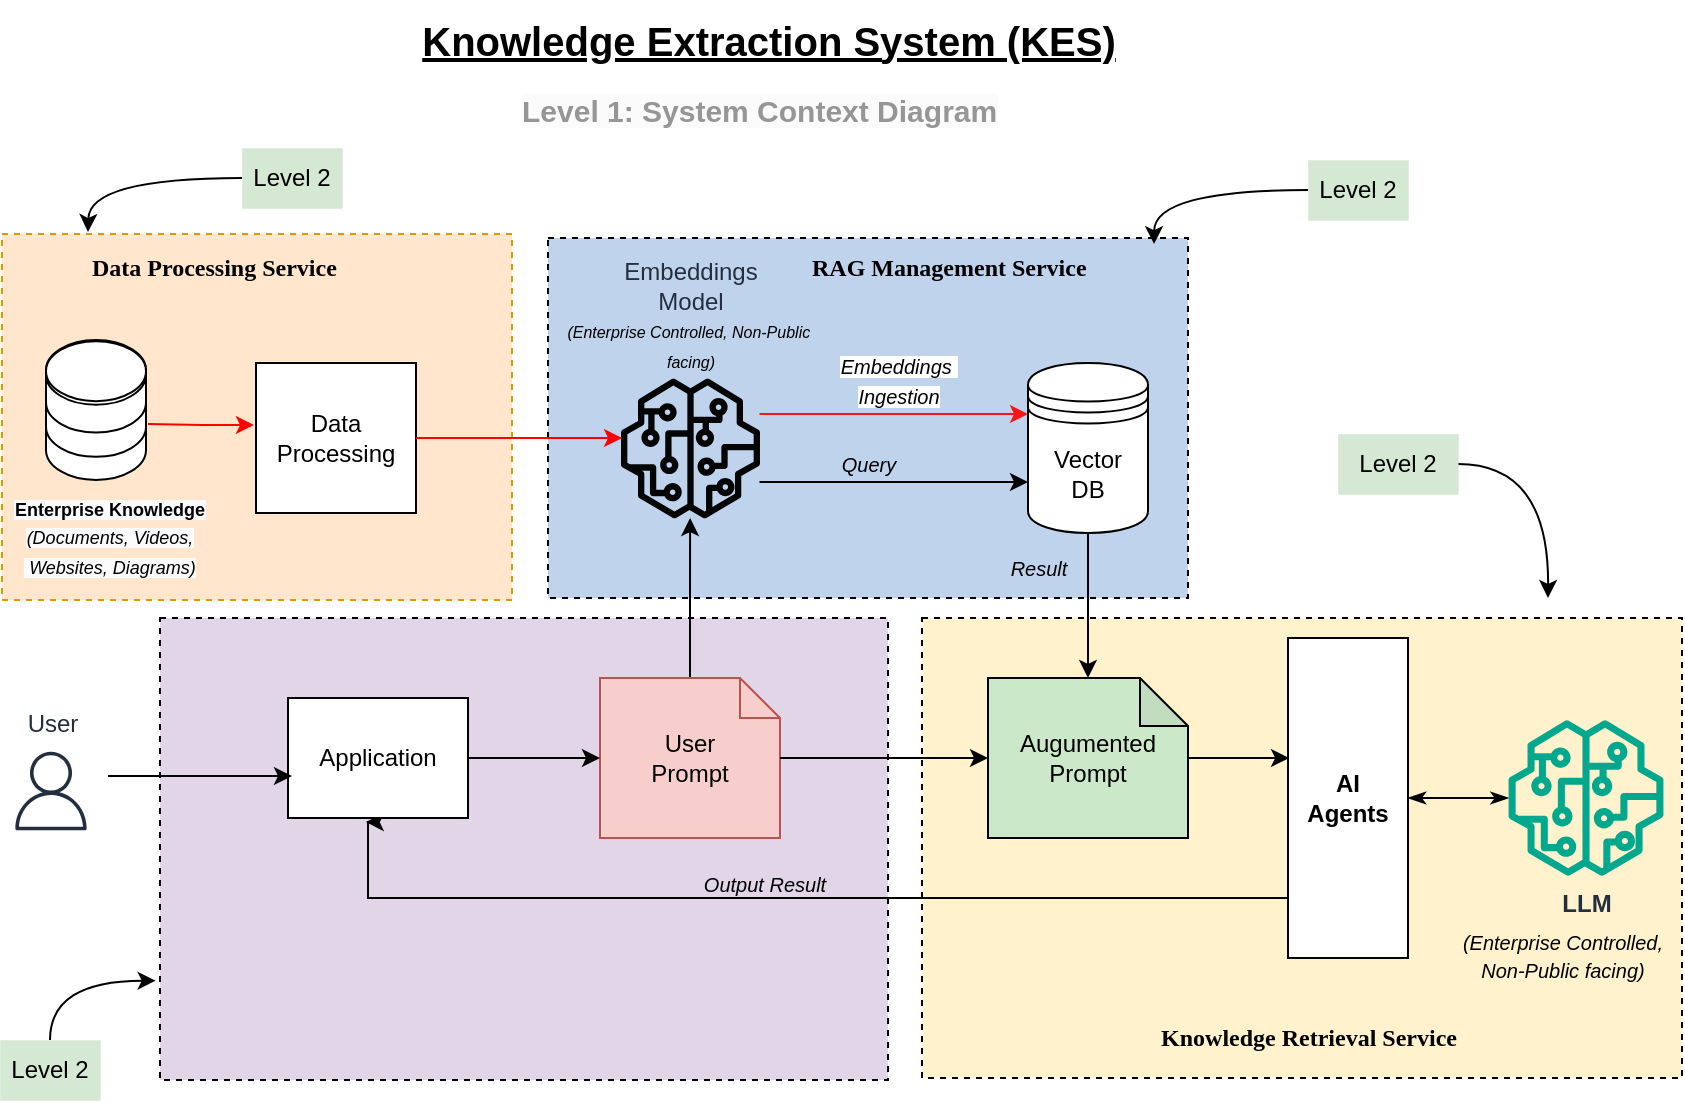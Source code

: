 <mxfile version="24.7.6" pages="4">
  <diagram id="IQ3GSKXfg_-eU6WozovR" name="Level 1: Context">
    <mxGraphModel dx="937" dy="615" grid="1" gridSize="10" guides="1" tooltips="1" connect="1" arrows="1" fold="1" page="1" pageScale="1" pageWidth="850" pageHeight="1100" math="0" shadow="0">
      <root>
        <mxCell id="0" />
        <mxCell id="1" parent="0" />
        <mxCell id="G59Y_haktUktIQ3Rl8Ef-1" value="" style="rounded=0;whiteSpace=wrap;html=1;strokeColor=#d79b00;strokeWidth=1;fillColor=#ffe6cc;dashed=1;" parent="1" vertex="1">
          <mxGeometry x="7" y="117" width="255" height="183" as="geometry" />
        </mxCell>
        <mxCell id="49wbYsz8vPmdmnc5h5OA-12" value="" style="rounded=0;whiteSpace=wrap;html=1;strokeColor=#000000;strokeWidth=1;fillColor=#e1d5e7;dashed=1;" parent="1" vertex="1">
          <mxGeometry x="86" y="309" width="364" height="231" as="geometry" />
        </mxCell>
        <mxCell id="osSxabv7Dy8EvOA_KzUz-53" value="" style="rounded=0;whiteSpace=wrap;html=1;strokeColor=default;strokeWidth=1;fillColor=#fff2cc;dashed=1;" parent="1" vertex="1">
          <mxGeometry x="467" y="309" width="380" height="230" as="geometry" />
        </mxCell>
        <mxCell id="osSxabv7Dy8EvOA_KzUz-44" value="" style="rounded=0;whiteSpace=wrap;html=1;strokeColor=default;strokeWidth=1;fillColor=#bfd3ed;dashed=1;" parent="1" vertex="1">
          <mxGeometry x="280" y="119" width="320" height="180" as="geometry" />
        </mxCell>
        <mxCell id="osSxabv7Dy8EvOA_KzUz-25" style="edgeStyle=orthogonalEdgeStyle;rounded=0;orthogonalLoop=1;jettySize=auto;html=1;entryX=0;entryY=0.7;entryDx=0;entryDy=0;fillColor=#fff2cc;strokeColor=#000000;" parent="1" source="osSxabv7Dy8EvOA_KzUz-6" target="osSxabv7Dy8EvOA_KzUz-7" edge="1">
          <mxGeometry relative="1" as="geometry">
            <Array as="points">
              <mxPoint x="410" y="241" />
              <mxPoint x="410" y="241" />
            </Array>
          </mxGeometry>
        </mxCell>
        <mxCell id="osSxabv7Dy8EvOA_KzUz-27" style="edgeStyle=orthogonalEdgeStyle;rounded=0;orthogonalLoop=1;jettySize=auto;html=1;entryX=0;entryY=0.3;entryDx=0;entryDy=0;strokeColor=#f91516;" parent="1" source="osSxabv7Dy8EvOA_KzUz-6" target="osSxabv7Dy8EvOA_KzUz-7" edge="1">
          <mxGeometry relative="1" as="geometry">
            <Array as="points">
              <mxPoint x="410" y="207" />
              <mxPoint x="410" y="207" />
            </Array>
          </mxGeometry>
        </mxCell>
        <mxCell id="osSxabv7Dy8EvOA_KzUz-6" value="Embeddings&lt;br&gt;Model&lt;div&gt;&lt;span style=&quot;color: rgb(0, 0, 0); font-size: 8px;&quot;&gt;&lt;i&gt;(Enterprise&amp;nbsp;&lt;/i&gt;&lt;/span&gt;&lt;i style=&quot;color: rgb(0, 0, 0); font-size: 8px; background-color: initial;&quot;&gt;Controlled,&amp;nbsp;&lt;/i&gt;&lt;i style=&quot;color: rgb(0, 0, 0); font-size: 8px; background-color: initial;&quot;&gt;Non-Public&amp;nbsp;&lt;/i&gt;&lt;/div&gt;&lt;div&gt;&lt;i style=&quot;color: rgb(0, 0, 0); font-size: 8px; background-color: initial;&quot;&gt;facing)&lt;/i&gt;&lt;br&gt;&lt;/div&gt;" style="outlineConnect=0;fontColor=#232F3E;gradientColor=none;fillColor=#050505;strokeColor=default;verticalLabelPosition=top;verticalAlign=bottom;align=center;html=1;fontSize=12;fontStyle=0;aspect=fixed;pointerEvents=1;shape=mxgraph.aws4.sagemaker_model;strokeWidth=0;labelPosition=center;shadow=0;expand=1;" parent="1" vertex="1">
          <mxGeometry x="316" y="189" width="70" height="70" as="geometry" />
        </mxCell>
        <mxCell id="osSxabv7Dy8EvOA_KzUz-7" value="Vector&lt;br&gt;DB" style="shape=datastore;whiteSpace=wrap;html=1;" parent="1" vertex="1">
          <mxGeometry x="520" y="181.5" width="60" height="85" as="geometry" />
        </mxCell>
        <mxCell id="osSxabv7Dy8EvOA_KzUz-40" style="edgeStyle=orthogonalEdgeStyle;rounded=0;orthogonalLoop=1;jettySize=auto;html=1;exitX=0;exitY=0.75;exitDx=0;exitDy=0;entryX=0.433;entryY=1.033;entryDx=0;entryDy=0;entryPerimeter=0;" parent="1" source="osSxabv7Dy8EvOA_KzUz-10" target="osSxabv7Dy8EvOA_KzUz-61" edge="1">
          <mxGeometry relative="1" as="geometry">
            <mxPoint x="190" y="419" as="targetPoint" />
            <Array as="points">
              <mxPoint x="650" y="449" />
              <mxPoint x="190" y="449" />
            </Array>
          </mxGeometry>
        </mxCell>
        <mxCell id="HWXe5qsg20J0FVMO0ovW-2" value="" style="edgeStyle=orthogonalEdgeStyle;rounded=0;orthogonalLoop=1;jettySize=auto;html=1;startArrow=classicThin;startFill=1;endArrow=classicThin;endFill=1;" edge="1" parent="1" source="osSxabv7Dy8EvOA_KzUz-10" target="HWXe5qsg20J0FVMO0ovW-1">
          <mxGeometry relative="1" as="geometry" />
        </mxCell>
        <mxCell id="osSxabv7Dy8EvOA_KzUz-10" value="&lt;b&gt;AI&lt;br&gt;Agents&lt;/b&gt;" style="rounded=0;whiteSpace=wrap;html=1;" parent="1" vertex="1">
          <mxGeometry x="650" y="319" width="60" height="160" as="geometry" />
        </mxCell>
        <mxCell id="osSxabv7Dy8EvOA_KzUz-11" value="Augumented&lt;br&gt;Prompt" style="shape=note;whiteSpace=wrap;html=1;backgroundOutline=1;darkOpacity=0.05;fillColor=#cbe8c9;align=center;size=24;" parent="1" vertex="1">
          <mxGeometry x="500" y="339" width="100" height="80" as="geometry" />
        </mxCell>
        <mxCell id="osSxabv7Dy8EvOA_KzUz-23" style="edgeStyle=orthogonalEdgeStyle;rounded=0;orthogonalLoop=1;jettySize=auto;html=1;exitX=0.5;exitY=0;exitDx=0;exitDy=0;exitPerimeter=0;fillColor=#fff2cc;strokeColor=#000000;" parent="1" source="osSxabv7Dy8EvOA_KzUz-14" target="osSxabv7Dy8EvOA_KzUz-6" edge="1">
          <mxGeometry relative="1" as="geometry" />
        </mxCell>
        <mxCell id="osSxabv7Dy8EvOA_KzUz-14" value="User &lt;br&gt;Prompt" style="shape=note;size=20;whiteSpace=wrap;html=1;fillColor=#f8cecc;strokeColor=#b85450;" parent="1" vertex="1">
          <mxGeometry x="306" y="339" width="90" height="80" as="geometry" />
        </mxCell>
        <mxCell id="osSxabv7Dy8EvOA_KzUz-17" value="User" style="sketch=0;outlineConnect=0;fontColor=#232F3E;gradientColor=none;strokeColor=#232F3E;fillColor=#ffffff;dashed=0;verticalLabelPosition=top;verticalAlign=bottom;align=center;html=1;fontSize=12;fontStyle=0;aspect=fixed;shape=mxgraph.aws4.resourceIcon;resIcon=mxgraph.aws4.user;labelPosition=center;" parent="1" vertex="1">
          <mxGeometry x="7" y="371" width="49" height="49" as="geometry" />
        </mxCell>
        <mxCell id="osSxabv7Dy8EvOA_KzUz-26" style="edgeStyle=orthogonalEdgeStyle;rounded=0;orthogonalLoop=1;jettySize=auto;html=1;entryX=0.5;entryY=0;entryDx=0;entryDy=0;entryPerimeter=0;fillColor=#fff2cc;strokeColor=#000000;" parent="1" source="osSxabv7Dy8EvOA_KzUz-7" target="osSxabv7Dy8EvOA_KzUz-11" edge="1">
          <mxGeometry relative="1" as="geometry" />
        </mxCell>
        <mxCell id="osSxabv7Dy8EvOA_KzUz-33" value="&lt;i style=&quot;font-size: 10px;&quot;&gt;Query&lt;/i&gt;" style="text;html=1;align=center;verticalAlign=middle;resizable=0;points=[];autosize=1;strokeColor=none;fillColor=none;fontSize=10;" parent="1" vertex="1">
          <mxGeometry x="415" y="217" width="50" height="30" as="geometry" />
        </mxCell>
        <mxCell id="osSxabv7Dy8EvOA_KzUz-36" value="&lt;i style=&quot;font-size: 10px;&quot;&gt;&lt;span style=&quot;background-color: rgb(255, 255, 255);&quot;&gt;Embeddings&amp;nbsp;&lt;/span&gt;&lt;br style=&quot;&quot;&gt;&lt;span style=&quot;background-color: rgb(255, 255, 255);&quot;&gt;Ingestion&lt;/span&gt;&lt;/i&gt;" style="text;html=1;align=center;verticalAlign=middle;resizable=0;points=[];autosize=1;strokeColor=none;fillColor=none;" parent="1" vertex="1">
          <mxGeometry x="415" y="170" width="80" height="40" as="geometry" />
        </mxCell>
        <mxCell id="osSxabv7Dy8EvOA_KzUz-37" value="&lt;i style=&quot;font-size: 10px;&quot;&gt;Result&lt;/i&gt;" style="text;html=1;align=center;verticalAlign=middle;resizable=0;points=[];autosize=1;strokeColor=none;fillColor=none;fontSize=10;" parent="1" vertex="1">
          <mxGeometry x="500" y="269" width="50" height="30" as="geometry" />
        </mxCell>
        <mxCell id="osSxabv7Dy8EvOA_KzUz-38" value="&lt;i style=&quot;font-size: 10px;&quot;&gt;Output Result&lt;/i&gt;" style="text;html=1;align=center;verticalAlign=middle;resizable=0;points=[];autosize=1;strokeColor=none;fillColor=none;fontSize=10;" parent="1" vertex="1">
          <mxGeometry x="348" y="427" width="80" height="30" as="geometry" />
        </mxCell>
        <mxCell id="osSxabv7Dy8EvOA_KzUz-42" value="Data &lt;br&gt;Processing" style="rounded=0;whiteSpace=wrap;html=1;" parent="1" vertex="1">
          <mxGeometry x="134" y="181.5" width="80" height="75" as="geometry" />
        </mxCell>
        <mxCell id="osSxabv7Dy8EvOA_KzUz-59" style="edgeStyle=orthogonalEdgeStyle;curved=1;rounded=0;orthogonalLoop=1;jettySize=auto;html=1;entryX=0.947;entryY=0.017;entryDx=0;entryDy=0;entryPerimeter=0;" parent="1" source="osSxabv7Dy8EvOA_KzUz-48" target="osSxabv7Dy8EvOA_KzUz-44" edge="1">
          <mxGeometry relative="1" as="geometry" />
        </mxCell>
        <mxCell id="osSxabv7Dy8EvOA_KzUz-48" value="Level 2" style="rounded=0;whiteSpace=wrap;html=1;fillColor=#d5e8d4;strokeColor=#82b366;strokeWidth=0;" parent="1" vertex="1">
          <mxGeometry x="660" y="80" width="50" height="30" as="geometry" />
        </mxCell>
        <mxCell id="osSxabv7Dy8EvOA_KzUz-64" style="edgeStyle=orthogonalEdgeStyle;curved=1;rounded=0;orthogonalLoop=1;jettySize=auto;html=1;" parent="1" source="osSxabv7Dy8EvOA_KzUz-52" edge="1">
          <mxGeometry relative="1" as="geometry">
            <mxPoint x="780" y="299" as="targetPoint" />
          </mxGeometry>
        </mxCell>
        <mxCell id="osSxabv7Dy8EvOA_KzUz-52" value="Level 2" style="rounded=0;whiteSpace=wrap;html=1;fillColor=#d5e8d4;strokeColor=#82b366;strokeWidth=0;" parent="1" vertex="1">
          <mxGeometry x="675" y="217" width="60" height="30" as="geometry" />
        </mxCell>
        <mxCell id="osSxabv7Dy8EvOA_KzUz-60" value="&lt;font style=&quot;font-size: 20px;&quot;&gt;&lt;b&gt;&lt;u&gt;&lt;span style=&quot;background-color: initial;&quot;&gt;Knowledge Extraction System (KES)&lt;/span&gt;&lt;/u&gt;&lt;/b&gt;&lt;/font&gt;" style="text;html=1;align=center;verticalAlign=middle;resizable=0;points=[];autosize=1;strokeColor=none;fillColor=none;" parent="1" vertex="1">
          <mxGeometry x="205" width="370" height="40" as="geometry" />
        </mxCell>
        <mxCell id="osSxabv7Dy8EvOA_KzUz-61" value="Application" style="rounded=0;whiteSpace=wrap;html=1;" parent="1" vertex="1">
          <mxGeometry x="150" y="349" width="90" height="60" as="geometry" />
        </mxCell>
        <mxCell id="osSxabv7Dy8EvOA_KzUz-65" value="&lt;b&gt;&lt;font face=&quot;Verdana&quot;&gt;Knowledge Retrieval Service&lt;/font&gt;&lt;/b&gt;" style="text;html=1;align=center;verticalAlign=middle;resizable=0;points=[];autosize=1;strokeColor=none;fillColor=none;" parent="1" vertex="1">
          <mxGeometry x="550" y="504" width="220" height="30" as="geometry" />
        </mxCell>
        <mxCell id="osSxabv7Dy8EvOA_KzUz-66" value="&lt;b&gt;&lt;font face=&quot;Verdana&quot;&gt;RAG Management Service&lt;/font&gt;&lt;/b&gt;" style="text;html=1;align=left;verticalAlign=middle;resizable=0;points=[];autosize=1;strokeColor=none;fillColor=none;" parent="1" vertex="1">
          <mxGeometry x="410" y="119" width="200" height="30" as="geometry" />
        </mxCell>
        <mxCell id="vlpLG25OEq0fYvbnJFTa-1" style="edgeStyle=orthogonalEdgeStyle;rounded=0;orthogonalLoop=1;jettySize=auto;html=1;entryX=0;entryY=0.5;entryDx=0;entryDy=0;entryPerimeter=0;" parent="1" source="osSxabv7Dy8EvOA_KzUz-61" target="osSxabv7Dy8EvOA_KzUz-14" edge="1">
          <mxGeometry relative="1" as="geometry" />
        </mxCell>
        <mxCell id="vlpLG25OEq0fYvbnJFTa-2" style="edgeStyle=orthogonalEdgeStyle;rounded=0;orthogonalLoop=1;jettySize=auto;html=1;entryX=0;entryY=0.5;entryDx=0;entryDy=0;entryPerimeter=0;" parent="1" source="osSxabv7Dy8EvOA_KzUz-14" target="osSxabv7Dy8EvOA_KzUz-11" edge="1">
          <mxGeometry relative="1" as="geometry" />
        </mxCell>
        <mxCell id="vlpLG25OEq0fYvbnJFTa-4" style="edgeStyle=orthogonalEdgeStyle;rounded=0;orthogonalLoop=1;jettySize=auto;html=1;entryX=0.009;entryY=0.375;entryDx=0;entryDy=0;entryPerimeter=0;" parent="1" source="osSxabv7Dy8EvOA_KzUz-11" target="osSxabv7Dy8EvOA_KzUz-10" edge="1">
          <mxGeometry relative="1" as="geometry" />
        </mxCell>
        <mxCell id="49wbYsz8vPmdmnc5h5OA-5" value="" style="group" parent="1" vertex="1" connectable="0">
          <mxGeometry x="29" y="170" width="50" height="70" as="geometry" />
        </mxCell>
        <mxCell id="49wbYsz8vPmdmnc5h5OA-1" value="" style="shape=cylinder3;whiteSpace=wrap;html=1;boundedLbl=1;backgroundOutline=1;size=15;" parent="49wbYsz8vPmdmnc5h5OA-5" vertex="1">
          <mxGeometry y="23.719" width="50" height="46.281" as="geometry" />
        </mxCell>
        <mxCell id="49wbYsz8vPmdmnc5h5OA-2" value="" style="shape=cylinder3;whiteSpace=wrap;html=1;boundedLbl=1;backgroundOutline=1;size=15;" parent="49wbYsz8vPmdmnc5h5OA-5" vertex="1">
          <mxGeometry y="12.149" width="50" height="46.281" as="geometry" />
        </mxCell>
        <mxCell id="49wbYsz8vPmdmnc5h5OA-4" value="" style="shape=cylinder3;whiteSpace=wrap;html=1;boundedLbl=1;backgroundOutline=1;size=15;" parent="49wbYsz8vPmdmnc5h5OA-5" vertex="1">
          <mxGeometry width="50" height="46.281" as="geometry" />
        </mxCell>
        <mxCell id="49wbYsz8vPmdmnc5h5OA-3" value="" style="shape=cylinder3;whiteSpace=wrap;html=1;boundedLbl=1;backgroundOutline=1;size=15;" parent="49wbYsz8vPmdmnc5h5OA-5" vertex="1">
          <mxGeometry y="0.579" width="50" height="31.818" as="geometry" />
        </mxCell>
        <mxCell id="49wbYsz8vPmdmnc5h5OA-6" value="&lt;b&gt;&lt;span style=&quot;color: rgb(0, 0, 0); font-family: Helvetica; font-size: 9px; font-style: normal; font-variant-ligatures: normal; font-variant-caps: normal; letter-spacing: normal; orphans: 2; text-indent: 0px; text-transform: none; widows: 2; word-spacing: 0px; -webkit-text-stroke-width: 0px; white-space: nowrap; background-color: rgb(251, 251, 251); text-decoration-thickness: initial; text-decoration-style: initial; text-decoration-color: initial; float: none; display: inline !important;&quot;&gt;Enterprise Knowledge&lt;/span&gt;&lt;br style=&quot;forced-color-adjust: none; color: rgb(0, 0, 0); font-family: Helvetica; font-size: 9px; font-style: normal; font-variant-ligatures: normal; font-variant-caps: normal; letter-spacing: normal; orphans: 2; text-indent: 0px; text-transform: none; widows: 2; word-spacing: 0px; -webkit-text-stroke-width: 0px; white-space: nowrap; background-color: rgb(251, 251, 251); text-decoration-thickness: initial; text-decoration-style: initial; text-decoration-color: initial;&quot;&gt;&lt;/b&gt;&lt;i style=&quot;forced-color-adjust: none; color: rgb(0, 0, 0); font-family: Helvetica; font-size: 9px; font-variant-ligatures: normal; font-variant-caps: normal; font-weight: 400; letter-spacing: normal; orphans: 2; text-indent: 0px; text-transform: none; widows: 2; word-spacing: 0px; -webkit-text-stroke-width: 0px; white-space: nowrap; background-color: rgb(251, 251, 251); text-decoration-thickness: initial; text-decoration-style: initial; text-decoration-color: initial;&quot;&gt;(Documents, Videos,&lt;br style=&quot;forced-color-adjust: none;&quot;&gt;&amp;nbsp;Websites, Diagrams)&lt;/i&gt;" style="text;whiteSpace=wrap;html=1;align=center;" parent="1" vertex="1">
          <mxGeometry x="7" y="240" width="108" height="57" as="geometry" />
        </mxCell>
        <mxCell id="49wbYsz8vPmdmnc5h5OA-13" value="Level 2" style="rounded=0;whiteSpace=wrap;html=1;fillColor=#d5e8d4;strokeColor=#82b366;strokeWidth=0;" parent="1" vertex="1">
          <mxGeometry x="6" y="520" width="50" height="30" as="geometry" />
        </mxCell>
        <mxCell id="49wbYsz8vPmdmnc5h5OA-16" style="edgeStyle=orthogonalEdgeStyle;curved=1;rounded=0;orthogonalLoop=1;jettySize=auto;html=1;exitX=0.5;exitY=0;exitDx=0;exitDy=0;entryX=-0.006;entryY=0.785;entryDx=0;entryDy=0;entryPerimeter=0;" parent="1" source="49wbYsz8vPmdmnc5h5OA-13" target="49wbYsz8vPmdmnc5h5OA-12" edge="1">
          <mxGeometry relative="1" as="geometry">
            <mxPoint x="152" y="547" as="targetPoint" />
          </mxGeometry>
        </mxCell>
        <mxCell id="EMXtW1XM2IFaAMDubXws-1" value="&lt;b style=&quot;forced-color-adjust: none; font-family: Helvetica; font-size: 15px; font-style: normal; font-variant-ligatures: normal; font-variant-caps: normal; letter-spacing: normal; orphans: 2; text-align: center; text-indent: 0px; text-transform: none; widows: 2; word-spacing: 0px; -webkit-text-stroke-width: 0px; white-space: nowrap; background-color: rgb(251, 251, 251);&quot;&gt;&lt;span style=&quot;forced-color-adjust: none; font-size: 15px;&quot;&gt;&lt;span style=&quot;forced-color-adjust: none; background-color: initial; font-size: 15px;&quot;&gt;Level 1: System Context Diagram&lt;/span&gt;&lt;/span&gt;&lt;/b&gt;" style="text;whiteSpace=wrap;html=1;fontColor=#969696;fontStyle=0;fontSize=15;" parent="1" vertex="1">
          <mxGeometry x="265" y="40" width="250" height="30" as="geometry" />
        </mxCell>
        <mxCell id="G59Y_haktUktIQ3Rl8Ef-3" style="edgeStyle=orthogonalEdgeStyle;rounded=0;orthogonalLoop=1;jettySize=auto;html=1;entryX=0.125;entryY=0.213;entryDx=0;entryDy=0;entryPerimeter=0;fillColor=#e51400;strokeColor=#ff0000;" parent="1" edge="1">
          <mxGeometry relative="1" as="geometry">
            <mxPoint x="80" y="212" as="sourcePoint" />
            <mxPoint x="133" y="212.475" as="targetPoint" />
          </mxGeometry>
        </mxCell>
        <mxCell id="G59Y_haktUktIQ3Rl8Ef-4" value="&lt;b&gt;&lt;font face=&quot;Verdana&quot;&gt;Data Processing Service&lt;/font&gt;&lt;/b&gt;" style="text;html=1;align=left;verticalAlign=middle;resizable=0;points=[];autosize=1;strokeColor=none;fillColor=none;" parent="1" vertex="1">
          <mxGeometry x="50" y="119" width="190" height="30" as="geometry" />
        </mxCell>
        <mxCell id="G59Y_haktUktIQ3Rl8Ef-5" style="edgeStyle=orthogonalEdgeStyle;curved=1;rounded=0;orthogonalLoop=1;jettySize=auto;html=1;entryX=0.947;entryY=0.017;entryDx=0;entryDy=0;entryPerimeter=0;" parent="1" source="G59Y_haktUktIQ3Rl8Ef-6" edge="1">
          <mxGeometry relative="1" as="geometry">
            <mxPoint x="50" y="116" as="targetPoint" />
          </mxGeometry>
        </mxCell>
        <mxCell id="G59Y_haktUktIQ3Rl8Ef-6" value="Level 2" style="rounded=0;whiteSpace=wrap;html=1;fillColor=#d5e8d4;strokeColor=#82b366;strokeWidth=0;" parent="1" vertex="1">
          <mxGeometry x="127" y="74" width="50" height="30" as="geometry" />
        </mxCell>
        <mxCell id="HWXe5qsg20J0FVMO0ovW-1" value="&lt;b&gt;LLM&lt;/b&gt;" style="sketch=0;outlineConnect=0;fontColor=#232F3E;gradientColor=none;fillColor=#01A88D;strokeColor=none;dashed=0;verticalLabelPosition=bottom;verticalAlign=top;align=center;html=1;fontSize=12;fontStyle=0;aspect=fixed;pointerEvents=1;shape=mxgraph.aws4.sagemaker_model;" vertex="1" parent="1">
          <mxGeometry x="760" y="360" width="78" height="78" as="geometry" />
        </mxCell>
        <mxCell id="HWXe5qsg20J0FVMO0ovW-4" value="&lt;div&gt;&lt;span style=&quot;text-wrap: nowrap;&quot;&gt;&lt;i style=&quot;font-size: x-small;&quot;&gt;(Enterprise&amp;nbsp;&lt;/i&gt;&lt;/span&gt;&lt;i style=&quot;background-color: initial; text-wrap: nowrap; font-size: x-small;&quot;&gt;Controlled,&lt;/i&gt;&lt;/div&gt;&lt;div&gt;&lt;i style=&quot;background-color: initial; text-wrap: nowrap; font-size: x-small;&quot;&gt;Non-Public facing)&lt;/i&gt;&lt;/div&gt;" style="text;whiteSpace=wrap;html=1;align=center;" vertex="1" parent="1">
          <mxGeometry x="735" y="457" width="105" height="50" as="geometry" />
        </mxCell>
        <mxCell id="HWXe5qsg20J0FVMO0ovW-6" style="edgeStyle=orthogonalEdgeStyle;rounded=0;orthogonalLoop=1;jettySize=auto;html=1;entryX=0.011;entryY=0.429;entryDx=0;entryDy=0;entryPerimeter=0;strokeColor=#ff0000;" edge="1" parent="1" source="osSxabv7Dy8EvOA_KzUz-42" target="osSxabv7Dy8EvOA_KzUz-6">
          <mxGeometry relative="1" as="geometry" />
        </mxCell>
        <mxCell id="HWXe5qsg20J0FVMO0ovW-8" value="" style="edgeStyle=none;orthogonalLoop=1;jettySize=auto;html=1;rounded=0;entryX=0.022;entryY=0.65;entryDx=0;entryDy=0;entryPerimeter=0;" edge="1" parent="1" target="osSxabv7Dy8EvOA_KzUz-61">
          <mxGeometry width="80" relative="1" as="geometry">
            <mxPoint x="60" y="388" as="sourcePoint" />
            <mxPoint x="140" y="390" as="targetPoint" />
            <Array as="points" />
          </mxGeometry>
        </mxCell>
      </root>
    </mxGraphModel>
  </diagram>
  <diagram id="X7mmPyYwaNfPK25iK0hV" name="Level 2: DPS">
    <mxGraphModel dx="1334" dy="857" grid="1" gridSize="10" guides="1" tooltips="1" connect="1" arrows="1" fold="1" page="1" pageScale="1" pageWidth="850" pageHeight="1100" math="0" shadow="0">
      <root>
        <mxCell id="0" />
        <mxCell id="1" parent="0" />
        <mxCell id="mBDT2dpSX5SVyZeB9lMC-3" style="edgeStyle=elbowEdgeStyle;rounded=0;orthogonalLoop=1;jettySize=auto;html=1;entryX=-0.039;entryY=0.135;entryDx=0;entryDy=0;entryPerimeter=0;" edge="1" parent="1" target="K4_FYoRsUhY-g1nKG22C-5">
          <mxGeometry relative="1" as="geometry">
            <mxPoint x="65" y="280.579" as="sourcePoint" />
            <Array as="points">
              <mxPoint x="65" y="230" />
            </Array>
          </mxGeometry>
        </mxCell>
        <mxCell id="K4_FYoRsUhY-g1nKG22C-13" style="edgeStyle=orthogonalEdgeStyle;rounded=0;orthogonalLoop=1;jettySize=auto;html=1;exitX=1;exitY=0.5;exitDx=0;exitDy=0;" edge="1" parent="1" source="K4_FYoRsUhY-g1nKG22C-5" target="K4_FYoRsUhY-g1nKG22C-6">
          <mxGeometry relative="1" as="geometry" />
        </mxCell>
        <mxCell id="K4_FYoRsUhY-g1nKG22C-5" value="" style="rounded=1;whiteSpace=wrap;html=1;fillColor=#f5f5f5;strokeColor=#666666;fontColor=#333333;" vertex="1" parent="1">
          <mxGeometry x="340" y="160" width="110" height="320" as="geometry" />
        </mxCell>
        <mxCell id="K4_FYoRsUhY-g1nKG22C-1" style="edgeStyle=orthogonalEdgeStyle;rounded=0;orthogonalLoop=1;jettySize=auto;html=1;" edge="1" parent="1" source="qkyZ8IBPQ-TIGcRD-jDH-5" target="K4_FYoRsUhY-g1nKG22C-2">
          <mxGeometry relative="1" as="geometry">
            <mxPoint x="767" y="315" as="targetPoint" />
            <Array as="points">
              <mxPoint x="750" y="320" />
              <mxPoint x="750" y="320" />
            </Array>
          </mxGeometry>
        </mxCell>
        <mxCell id="qkyZ8IBPQ-TIGcRD-jDH-5" value="&lt;b&gt;Data&amp;nbsp;&lt;br&gt;Pre-processor&lt;/b&gt;" style="rounded=1;whiteSpace=wrap;html=1;fillColor=#969696;strokeColor=none;" vertex="1" parent="1">
          <mxGeometry x="600" y="160" width="100" height="320" as="geometry" />
        </mxCell>
        <mxCell id="qkyZ8IBPQ-TIGcRD-jDH-6" value="Documents" style="html=1;verticalLabelPosition=bottom;align=center;labelBackgroundColor=#ffffff;verticalAlign=top;strokeWidth=2;strokeColor=#0080F0;shadow=0;dashed=0;shape=mxgraph.ios7.icons.documents;fontSize=10;" vertex="1" parent="1">
          <mxGeometry x="240" y="234" width="34" height="36" as="geometry" />
        </mxCell>
        <mxCell id="qkyZ8IBPQ-TIGcRD-jDH-7" value="Audio &amp;amp; Video" style="html=1;verticalLabelPosition=bottom;align=center;labelBackgroundColor=#ffffff;verticalAlign=top;strokeWidth=2;strokeColor=#0080F0;shadow=0;dashed=0;shape=mxgraph.ios7.icons.video_conversation;fontSize=10;" vertex="1" parent="1">
          <mxGeometry x="186" y="292" width="36" height="20" as="geometry" />
        </mxCell>
        <mxCell id="qkyZ8IBPQ-TIGcRD-jDH-8" value="Technical Diagrams&lt;br&gt;&amp;amp; Other Pictures" style="shape=image;html=1;verticalAlign=top;verticalLabelPosition=bottom;labelBackgroundColor=#ffffff;imageAspect=0;aspect=fixed;image=https://cdn4.iconfinder.com/data/icons/evil-icons-user-interface/64/picture-128.png;imageBackground=none;" vertex="1" parent="1">
          <mxGeometry x="234" y="360" width="40" height="40" as="geometry" />
        </mxCell>
        <mxCell id="K4_FYoRsUhY-g1nKG22C-4" value="Object &#xa;Store" style="shape=mxgraph.sap.icon;labelPosition=center;verticalLabelPosition=bottom;align=center;verticalAlign=top;strokeWidth=1;strokeColor=#D5DADD;fillColor=#EDEFF0;gradientColor=#FCFCFC;gradientDirection=west;aspect=fixed;SAPIcon=Object_Store_on_SAP_BTP;fontColor=#000000;" vertex="1" parent="1">
          <mxGeometry x="355" y="276" width="80" height="80" as="geometry" />
        </mxCell>
        <mxCell id="K4_FYoRsUhY-g1nKG22C-14" style="edgeStyle=orthogonalEdgeStyle;rounded=0;orthogonalLoop=1;jettySize=auto;html=1;entryX=0;entryY=0.5;entryDx=0;entryDy=0;" edge="1" parent="1" source="K4_FYoRsUhY-g1nKG22C-6" target="qkyZ8IBPQ-TIGcRD-jDH-5">
          <mxGeometry relative="1" as="geometry" />
        </mxCell>
        <mxCell id="K4_FYoRsUhY-g1nKG22C-6" value="Data Processing&lt;div&gt;Queue&lt;/div&gt;" style="outlineConnect=0;dashed=0;verticalLabelPosition=bottom;verticalAlign=top;align=center;html=1;shape=mxgraph.aws3.queue;fillColor=#D9A741;gradientColor=none;" vertex="1" parent="1">
          <mxGeometry x="490" y="296" width="73.5" height="48" as="geometry" />
        </mxCell>
        <mxCell id="K4_FYoRsUhY-g1nKG22C-18" value="" style="group" vertex="1" connectable="0" parent="1">
          <mxGeometry x="762" y="296" width="80" height="100" as="geometry" />
        </mxCell>
        <mxCell id="K4_FYoRsUhY-g1nKG22C-2" value="&lt;font style=&quot;font-size: 12px;&quot;&gt;Processed&amp;nbsp;&lt;/font&gt;&lt;div&gt;Data&lt;br&gt;&lt;div&gt;&lt;br&gt;&lt;/div&gt;&lt;/div&gt;" style="text;html=1;align=center;verticalAlign=middle;resizable=0;points=[];autosize=1;strokeColor=none;fillColor=none;" vertex="1" parent="K4_FYoRsUhY-g1nKG22C-18">
          <mxGeometry width="80" height="60" as="geometry" />
        </mxCell>
        <mxCell id="K4_FYoRsUhY-g1nKG22C-17" value="&lt;div style=&quot;forced-color-adjust: none; color: rgb(0, 0, 0); font-family: Helvetica; font-style: normal; font-variant-ligatures: normal; font-variant-caps: normal; font-weight: 400; letter-spacing: normal; orphans: 2; text-align: center; text-indent: 0px; text-transform: none; widows: 2; word-spacing: 0px; -webkit-text-stroke-width: 0px; white-space: nowrap; background-color: rgb(251, 251, 251); text-decoration-thickness: initial; text-decoration-style: initial; text-decoration-color: initial;&quot;&gt;&lt;font style=&quot;font-size: 9px;&quot;&gt;&lt;i style=&quot;forced-color-adjust: none;&quot;&gt;&lt;font style=&quot;forced-color-adjust: none;&quot;&gt;(Consumed by&amp;nbsp;&lt;/font&gt;&lt;/i&gt;&lt;/font&gt;&lt;/div&gt;&lt;div style=&quot;forced-color-adjust: none; color: rgb(0, 0, 0); font-family: Helvetica; font-style: normal; font-variant-ligatures: normal; font-variant-caps: normal; font-weight: 400; letter-spacing: normal; orphans: 2; text-align: center; text-indent: 0px; text-transform: none; widows: 2; word-spacing: 0px; -webkit-text-stroke-width: 0px; white-space: nowrap; background-color: rgb(251, 251, 251); text-decoration-thickness: initial; text-decoration-style: initial; text-decoration-color: initial;&quot;&gt;&lt;font style=&quot;font-size: 9px;&quot;&gt;&lt;i&gt;RAG Management&amp;nbsp;&lt;/i&gt;&lt;/font&gt;&lt;/div&gt;&lt;div style=&quot;forced-color-adjust: none; color: rgb(0, 0, 0); font-family: Helvetica; font-style: normal; font-variant-ligatures: normal; font-variant-caps: normal; font-weight: 400; letter-spacing: normal; orphans: 2; text-align: center; text-indent: 0px; text-transform: none; widows: 2; word-spacing: 0px; -webkit-text-stroke-width: 0px; white-space: nowrap; background-color: rgb(251, 251, 251); text-decoration-thickness: initial; text-decoration-style: initial; text-decoration-color: initial;&quot;&gt;&lt;font style=&quot;font-size: 9px;&quot;&gt;&lt;i&gt;Service)&lt;/i&gt;&lt;/font&gt;&lt;/div&gt;" style="text;whiteSpace=wrap;html=1;" vertex="1" parent="K4_FYoRsUhY-g1nKG22C-18">
          <mxGeometry y="40" width="80" height="60" as="geometry" />
        </mxCell>
        <mxCell id="mBDT2dpSX5SVyZeB9lMC-1" value="&lt;b&gt;&lt;span style=&quot;color: rgb(0, 0, 0); font-family: Helvetica; font-size: 9px; font-style: normal; font-variant-ligatures: normal; font-variant-caps: normal; letter-spacing: normal; orphans: 2; text-indent: 0px; text-transform: none; widows: 2; word-spacing: 0px; -webkit-text-stroke-width: 0px; white-space: nowrap; background-color: rgb(251, 251, 251); text-decoration-thickness: initial; text-decoration-style: initial; text-decoration-color: initial; float: none; display: inline !important;&quot;&gt;Enterprise Knowledge&lt;/span&gt;&lt;br style=&quot;forced-color-adjust: none; color: rgb(0, 0, 0); font-family: Helvetica; font-size: 9px; font-style: normal; font-variant-ligatures: normal; font-variant-caps: normal; letter-spacing: normal; orphans: 2; text-indent: 0px; text-transform: none; widows: 2; word-spacing: 0px; -webkit-text-stroke-width: 0px; white-space: nowrap; background-color: rgb(251, 251, 251); text-decoration-thickness: initial; text-decoration-style: initial; text-decoration-color: initial;&quot;&gt;&lt;/b&gt;&lt;i style=&quot;forced-color-adjust: none; color: rgb(0, 0, 0); font-family: Helvetica; font-size: 9px; font-variant-ligatures: normal; font-variant-caps: normal; font-weight: 400; letter-spacing: normal; orphans: 2; text-indent: 0px; text-transform: none; widows: 2; word-spacing: 0px; -webkit-text-stroke-width: 0px; white-space: nowrap; background-color: rgb(251, 251, 251); text-decoration-thickness: initial; text-decoration-style: initial; text-decoration-color: initial;&quot;&gt;(Documents, Videos,&lt;br style=&quot;forced-color-adjust: none;&quot;&gt;&amp;nbsp;Websites, Diagrams)&lt;/i&gt;" style="text;whiteSpace=wrap;html=1;align=center;" vertex="1" parent="1">
          <mxGeometry x="11" y="360" width="108" height="57" as="geometry" />
        </mxCell>
        <mxCell id="qkyZ8IBPQ-TIGcRD-jDH-9" value="Wiki &amp;amp; Web&lt;br style=&quot;font-size: 10px;&quot;&gt;Pages" style="sketch=0;pointerEvents=1;shadow=0;dashed=0;html=1;strokeColor=none;fillColor=#505050;labelPosition=center;verticalLabelPosition=bottom;verticalAlign=top;outlineConnect=0;align=center;shape=mxgraph.office.concepts.web_page;fontSize=10;" vertex="1" parent="1">
          <mxGeometry x="160" y="150" width="50" height="54" as="geometry" />
        </mxCell>
        <mxCell id="mBDT2dpSX5SVyZeB9lMC-4" style="edgeStyle=elbowEdgeStyle;rounded=0;orthogonalLoop=1;jettySize=auto;html=1;entryX=-0.017;entryY=0.425;entryDx=0;entryDy=0;entryPerimeter=0;" edge="1" parent="1">
          <mxGeometry relative="1" as="geometry">
            <mxPoint x="90" y="274.488" as="sourcePoint" />
            <mxPoint x="338.13" y="274" as="targetPoint" />
            <Array as="points">
              <mxPoint x="230" y="266" />
            </Array>
          </mxGeometry>
        </mxCell>
        <mxCell id="mBDT2dpSX5SVyZeB9lMC-8" style="edgeStyle=elbowEdgeStyle;rounded=0;orthogonalLoop=1;jettySize=auto;html=1;exitX=1;exitY=1;exitDx=0;exitDy=-15;exitPerimeter=0;" edge="1" parent="1">
          <mxGeometry relative="1" as="geometry">
            <mxPoint x="110" y="317.0" as="sourcePoint" />
            <mxPoint x="335" y="317" as="targetPoint" />
            <Array as="points" />
          </mxGeometry>
        </mxCell>
        <mxCell id="mBDT2dpSX5SVyZeB9lMC-9" value="" style="group" vertex="1" connectable="0" parent="1">
          <mxGeometry x="20" y="250" width="90" height="110" as="geometry" />
        </mxCell>
        <mxCell id="mBDT2dpSX5SVyZeB9lMC-10" value="" style="shape=cylinder3;whiteSpace=wrap;html=1;boundedLbl=1;backgroundOutline=1;size=15;" vertex="1" parent="mBDT2dpSX5SVyZeB9lMC-9">
          <mxGeometry y="37.273" width="90" height="72.727" as="geometry" />
        </mxCell>
        <mxCell id="mBDT2dpSX5SVyZeB9lMC-11" value="" style="shape=cylinder3;whiteSpace=wrap;html=1;boundedLbl=1;backgroundOutline=1;size=15;" vertex="1" parent="mBDT2dpSX5SVyZeB9lMC-9">
          <mxGeometry y="19.091" width="90" height="72.727" as="geometry" />
        </mxCell>
        <mxCell id="mBDT2dpSX5SVyZeB9lMC-12" value="" style="shape=cylinder3;whiteSpace=wrap;html=1;boundedLbl=1;backgroundOutline=1;size=15;" vertex="1" parent="mBDT2dpSX5SVyZeB9lMC-9">
          <mxGeometry width="90" height="72.727" as="geometry" />
        </mxCell>
        <mxCell id="mBDT2dpSX5SVyZeB9lMC-13" value="" style="shape=cylinder3;whiteSpace=wrap;html=1;boundedLbl=1;backgroundOutline=1;size=15;" vertex="1" parent="mBDT2dpSX5SVyZeB9lMC-9">
          <mxGeometry y="0.909" width="90" height="50.0" as="geometry" />
        </mxCell>
        <mxCell id="mBDT2dpSX5SVyZeB9lMC-15" style="edgeStyle=elbowEdgeStyle;rounded=0;orthogonalLoop=1;jettySize=auto;html=1;exitX=1;exitY=1;exitDx=0;exitDy=-15;exitPerimeter=0;entryX=0;entryY=0.75;entryDx=0;entryDy=0;" edge="1" parent="1" source="mBDT2dpSX5SVyZeB9lMC-10" target="K4_FYoRsUhY-g1nKG22C-5">
          <mxGeometry relative="1" as="geometry">
            <mxPoint x="80" y="360" as="sourcePoint" />
            <mxPoint x="330" y="345" as="targetPoint" />
            <Array as="points">
              <mxPoint x="180" y="370" />
            </Array>
          </mxGeometry>
        </mxCell>
      </root>
    </mxGraphModel>
  </diagram>
  <diagram id="Do5Yi-nUrpJ-TU3zVLvw" name="Level 2:  RMS">
    <mxGraphModel dx="934" dy="600" grid="1" gridSize="10" guides="1" tooltips="1" connect="1" arrows="1" fold="1" page="1" pageScale="1" pageWidth="850" pageHeight="1100" math="0" shadow="0">
      <root>
        <mxCell id="0" />
        <mxCell id="1" parent="0" />
        <mxCell id="qwRbH4NGkkBx0wUy_MrU-9" style="edgeStyle=elbowEdgeStyle;rounded=0;orthogonalLoop=1;jettySize=auto;elbow=vertical;html=1;exitX=0.25;exitY=1;exitDx=0;exitDy=0;endArrow=none;endFill=0;startArrow=classicThin;startFill=1;" parent="1" edge="1">
          <mxGeometry relative="1" as="geometry">
            <mxPoint x="405" y="402" as="targetPoint" />
            <mxPoint x="404.852" y="321.53" as="sourcePoint" />
          </mxGeometry>
        </mxCell>
        <mxCell id="qwRbH4NGkkBx0wUy_MrU-5" value="" style="whiteSpace=wrap;html=1;aspect=fixed;fillColor=#f5f5f5;fontColor=#333333;strokeColor=#969696;" parent="1" vertex="1">
          <mxGeometry x="370.47" y="232" width="89.53" height="89.53" as="geometry" />
        </mxCell>
        <mxCell id="qwRbH4NGkkBx0wUy_MrU-1" style="edgeStyle=elbowEdgeStyle;rounded=0;orthogonalLoop=1;jettySize=auto;elbow=vertical;html=1;entryX=0.5;entryY=0;entryDx=0;entryDy=0;strokeColor=#ff0000;" parent="1" edge="1">
          <mxGeometry relative="1" as="geometry">
            <mxPoint x="612.0" y="221.94" as="targetPoint" />
            <mxPoint x="412" y="232" as="sourcePoint" />
            <Array as="points">
              <mxPoint x="510" y="182" />
            </Array>
          </mxGeometry>
        </mxCell>
        <mxCell id="qwRbH4NGkkBx0wUy_MrU-3" style="edgeStyle=elbowEdgeStyle;rounded=0;orthogonalLoop=1;jettySize=auto;elbow=vertical;html=1;entryX=0.5;entryY=1;entryDx=0;entryDy=0;" parent="1" edge="1">
          <mxGeometry relative="1" as="geometry">
            <mxPoint x="602" y="314.47" as="targetPoint" />
            <mxPoint x="423" y="323" as="sourcePoint" />
            <Array as="points">
              <mxPoint x="508" y="343" />
            </Array>
          </mxGeometry>
        </mxCell>
        <mxCell id="93rpx-9AS516aNNzOWQ3-4" value="" style="outlineConnect=0;fontColor=#232F3E;gradientColor=none;fillColor=#050505;strokeColor=default;verticalLabelPosition=bottom;verticalAlign=top;align=center;html=1;fontSize=12;fontStyle=0;aspect=fixed;pointerEvents=1;shape=mxgraph.aws4.sagemaker_model;strokeWidth=0;labelPosition=center;shadow=0;expand=1;" parent="1" vertex="1">
          <mxGeometry x="380" y="243.47" width="70" height="70" as="geometry" />
        </mxCell>
        <mxCell id="qwRbH4NGkkBx0wUy_MrU-10" style="edgeStyle=elbowEdgeStyle;rounded=0;orthogonalLoop=1;jettySize=auto;elbow=vertical;html=1;" parent="1" source="93rpx-9AS516aNNzOWQ3-5" edge="1">
          <mxGeometry relative="1" as="geometry">
            <mxPoint x="615" y="402" as="targetPoint" />
          </mxGeometry>
        </mxCell>
        <mxCell id="93rpx-9AS516aNNzOWQ3-5" value="Vector&lt;br&gt;DB&lt;div&gt;&lt;i&gt;(Regular or Graph)&lt;/i&gt;&lt;/div&gt;" style="shape=datastore;whiteSpace=wrap;html=1;fillColor=none;strokeColor=default;" parent="1" vertex="1">
          <mxGeometry x="560" y="221.94" width="110" height="91.53" as="geometry" />
        </mxCell>
        <mxCell id="93rpx-9AS516aNNzOWQ3-6" value="&lt;i style=&quot;font-size: 10px;&quot;&gt;Data&amp;nbsp;&lt;br&gt;Chunks&lt;/i&gt;" style="text;html=1;align=center;verticalAlign=middle;resizable=0;points=[];autosize=1;strokeColor=none;fillColor=none;fontSize=10;" parent="1" vertex="1">
          <mxGeometry x="310.47" y="240.47" width="60" height="40" as="geometry" />
        </mxCell>
        <mxCell id="93rpx-9AS516aNNzOWQ3-7" value="&lt;span style=&quot;font-size: 10px; background-color: rgb(255, 255, 255);&quot;&gt;&lt;i&gt;User Prompt&lt;/i&gt;&lt;/span&gt;" style="text;html=1;align=center;verticalAlign=middle;resizable=0;points=[];autosize=1;strokeColor=none;fillColor=none;" parent="1" vertex="1">
          <mxGeometry x="366" y="399" width="80" height="30" as="geometry" />
        </mxCell>
        <mxCell id="93rpx-9AS516aNNzOWQ3-8" value="&lt;i style=&quot;font-size: 10px;&quot;&gt;Embeddings&lt;/i&gt;" style="text;html=1;align=center;verticalAlign=middle;resizable=0;points=[];autosize=1;strokeColor=none;fillColor=none;fontSize=10;" parent="1" vertex="1">
          <mxGeometry x="470" y="160" width="80" height="30" as="geometry" />
        </mxCell>
        <mxCell id="MTiPL73PXNJhoYqY0i4r-1" value="&lt;font style=&quot;font-size: 20px;&quot;&gt;&lt;b&gt;&lt;u&gt;&lt;span style=&quot;background-color: initial;&quot;&gt;Knowledge Extraction System&lt;/span&gt;&lt;/u&gt;&lt;/b&gt;&lt;/font&gt;" style="text;html=1;align=center;verticalAlign=middle;resizable=0;points=[];autosize=1;strokeColor=none;fillColor=none;" parent="1" vertex="1">
          <mxGeometry x="235" width="310" height="40" as="geometry" />
        </mxCell>
        <mxCell id="86cQk14IcCjGzj0LjTL6-1" value="&lt;b style=&quot;forced-color-adjust: none; font-family: Helvetica; font-size: 15px; font-style: normal; font-variant-ligatures: normal; font-variant-caps: normal; letter-spacing: normal; orphans: 2; text-align: center; text-indent: 0px; text-transform: none; widows: 2; word-spacing: 0px; -webkit-text-stroke-width: 0px; white-space: nowrap; background-color: rgb(251, 251, 251);&quot;&gt;&lt;span style=&quot;forced-color-adjust: none; font-size: 15px;&quot;&gt;&lt;span style=&quot;forced-color-adjust: none; background-color: initial; font-size: 15px;&quot;&gt;Level 2: RAG Management Service&lt;/span&gt;&lt;/span&gt;&lt;/b&gt;" style="text;whiteSpace=wrap;html=1;fontColor=#969696;fontStyle=0;fontSize=15;" parent="1" vertex="1">
          <mxGeometry x="272" y="55" width="250" height="30" as="geometry" />
        </mxCell>
        <mxCell id="Dt43Sou8rgymxmS0eVFY-34" style="edgeStyle=orthogonalEdgeStyle;rounded=0;orthogonalLoop=1;jettySize=auto;html=1;strokeColor=#ff0000;" parent="1" edge="1">
          <mxGeometry relative="1" as="geometry">
            <mxPoint x="230.0" y="277" as="targetPoint" />
            <mxPoint x="150" y="277" as="sourcePoint" />
          </mxGeometry>
        </mxCell>
        <mxCell id="qwRbH4NGkkBx0wUy_MrU-8" style="edgeStyle=elbowEdgeStyle;rounded=0;orthogonalLoop=1;jettySize=auto;elbow=vertical;html=1;strokeColor=#ff0000;" parent="1" edge="1">
          <mxGeometry relative="1" as="geometry">
            <mxPoint x="370.0" y="278.705" as="targetPoint" />
            <mxPoint x="310.0" y="278.353" as="sourcePoint" />
          </mxGeometry>
        </mxCell>
        <mxCell id="qwRbH4NGkkBx0wUy_MrU-2" value="&lt;span style=&quot;color: rgb(35, 47, 62); font-family: Helvetica; font-size: 12px; font-style: normal; font-variant-ligatures: normal; font-variant-caps: normal; font-weight: 400; letter-spacing: normal; orphans: 2; text-align: center; text-indent: 0px; text-transform: none; widows: 2; word-spacing: 0px; -webkit-text-stroke-width: 0px; white-space: nowrap; background-color: rgb(251, 251, 251); text-decoration-thickness: initial; text-decoration-style: initial; text-decoration-color: initial; display: inline !important; float: none;&quot;&gt;Embeddings&lt;/span&gt;&lt;br style=&quot;forced-color-adjust: none; color: rgb(35, 47, 62); font-family: Helvetica; font-size: 12px; font-style: normal; font-variant-ligatures: normal; font-variant-caps: normal; font-weight: 400; letter-spacing: normal; orphans: 2; text-align: center; text-indent: 0px; text-transform: none; widows: 2; word-spacing: 0px; -webkit-text-stroke-width: 0px; white-space: nowrap; background-color: rgb(251, 251, 251); text-decoration-thickness: initial; text-decoration-style: initial; text-decoration-color: initial;&quot;&gt;&lt;span style=&quot;color: rgb(35, 47, 62); font-family: Helvetica; font-size: 12px; font-style: normal; font-variant-ligatures: normal; font-variant-caps: normal; font-weight: 400; letter-spacing: normal; orphans: 2; text-align: center; text-indent: 0px; text-transform: none; widows: 2; word-spacing: 0px; -webkit-text-stroke-width: 0px; white-space: nowrap; background-color: rgb(251, 251, 251); text-decoration-thickness: initial; text-decoration-style: initial; text-decoration-color: initial; display: inline !important; float: none;&quot;&gt;Model&lt;/span&gt;" style="text;whiteSpace=wrap;html=1;" parent="1" vertex="1">
          <mxGeometry x="462" y="261.77" width="70" height="30" as="geometry" />
        </mxCell>
        <mxCell id="qwRbH4NGkkBx0wUy_MrU-4" value="&lt;i style=&quot;font-size: 10px;&quot;&gt;Query&lt;/i&gt;" style="text;html=1;align=center;verticalAlign=middle;resizable=0;points=[];autosize=1;strokeColor=none;fillColor=none;fontSize=10;" parent="1" vertex="1">
          <mxGeometry x="487" y="337" width="50" height="30" as="geometry" />
        </mxCell>
        <mxCell id="nl_Egu4imAR9o_nuHrb0-1" value="&lt;span style=&quot;font-size: 10px; background-color: rgb(255, 255, 255);&quot;&gt;&lt;i&gt;Query Result&lt;/i&gt;&lt;/span&gt;" style="text;html=1;align=center;verticalAlign=middle;resizable=0;points=[];autosize=1;strokeColor=none;fillColor=none;" parent="1" vertex="1">
          <mxGeometry x="575" y="402" width="80" height="30" as="geometry" />
        </mxCell>
        <mxCell id="RJXXtSjSS3QT3LCxNwAX-11" value="Data&lt;br&gt;Chunker" style="rounded=1;whiteSpace=wrap;html=1;" parent="1" vertex="1">
          <mxGeometry x="230" y="234.77" width="80" height="85.23" as="geometry" />
        </mxCell>
        <mxCell id="TKFExDlRD8a_PAlw5MVo-1" value="Processed&lt;div&gt;Data&lt;/div&gt;" style="text;html=1;align=center;verticalAlign=middle;resizable=0;points=[];autosize=1;strokeColor=none;fillColor=none;" vertex="1" parent="1">
          <mxGeometry x="80" y="256.76" width="80" height="40" as="geometry" />
        </mxCell>
      </root>
    </mxGraphModel>
  </diagram>
  <diagram name="Level 2: KRS" id="b4Y0_WHi4mjiEJA2zrHK">
    <mxGraphModel dx="934" dy="600" grid="1" gridSize="10" guides="1" tooltips="1" connect="1" arrows="1" fold="1" page="1" pageScale="1" pageWidth="850" pageHeight="1100" math="0" shadow="0">
      <root>
        <mxCell id="NX4XYnB-upziRBIt7shQ-0" />
        <mxCell id="NX4XYnB-upziRBIt7shQ-1" parent="NX4XYnB-upziRBIt7shQ-0" />
        <mxCell id="NX4XYnB-upziRBIt7shQ-13" value="&lt;font style=&quot;font-size: 20px;&quot;&gt;&lt;b&gt;&lt;u&gt;&lt;span style=&quot;background-color: initial;&quot;&gt;Knowledge Extraction System&lt;/span&gt;&lt;/u&gt;&lt;/b&gt;&lt;/font&gt;" style="text;html=1;align=center;verticalAlign=middle;resizable=0;points=[];autosize=1;strokeColor=none;fillColor=none;" parent="NX4XYnB-upziRBIt7shQ-1" vertex="1">
          <mxGeometry x="235" width="310" height="40" as="geometry" />
        </mxCell>
        <mxCell id="NX4XYnB-upziRBIt7shQ-19" value="&lt;b style=&quot;forced-color-adjust: none; font-family: Helvetica; font-size: 15px; font-style: normal; font-variant-ligatures: normal; font-variant-caps: normal; letter-spacing: normal; orphans: 2; text-align: center; text-indent: 0px; text-transform: none; widows: 2; word-spacing: 0px; -webkit-text-stroke-width: 0px; white-space: nowrap; background-color: rgb(251, 251, 251);&quot;&gt;&lt;span style=&quot;forced-color-adjust: none; font-size: 15px;&quot;&gt;&lt;span style=&quot;forced-color-adjust: none; background-color: initial; font-size: 15px;&quot;&gt;Level 2: Knowledge Retrieval Service&lt;/span&gt;&lt;/span&gt;&lt;/b&gt;" style="text;whiteSpace=wrap;html=1;fontColor=#969696;fontStyle=0;fontSize=15;" parent="NX4XYnB-upziRBIt7shQ-1" vertex="1">
          <mxGeometry x="251" y="55" width="278" height="35" as="geometry" />
        </mxCell>
        <mxCell id="b-WuG7lMmvFp4cQlwH-K-1" style="edgeStyle=elbowEdgeStyle;rounded=0;orthogonalLoop=1;jettySize=auto;elbow=vertical;html=1;startArrow=classicThin;startFill=1;endArrow=none;endFill=0;entryX=1;entryY=0.5;entryDx=0;entryDy=0;" parent="NX4XYnB-upziRBIt7shQ-1" source="b-WuG7lMmvFp4cQlwH-K-0" target="m4i0xq7XcvS2uddOrQqP-0" edge="1">
          <mxGeometry relative="1" as="geometry">
            <mxPoint x="86" y="241" as="targetPoint" />
          </mxGeometry>
        </mxCell>
        <mxCell id="Cpm7kUXZ52MSqkf3I4yN-5" style="edgeStyle=elbowEdgeStyle;rounded=0;orthogonalLoop=1;jettySize=auto;elbow=vertical;html=1;" parent="NX4XYnB-upziRBIt7shQ-1" source="b-WuG7lMmvFp4cQlwH-K-0" target="Cpm7kUXZ52MSqkf3I4yN-4" edge="1">
          <mxGeometry relative="1" as="geometry" />
        </mxCell>
        <mxCell id="b-WuG7lMmvFp4cQlwH-K-0" value="Prompt&lt;br&gt;Template" style="rounded=1;whiteSpace=wrap;html=1;" parent="NX4XYnB-upziRBIt7shQ-1" vertex="1">
          <mxGeometry x="346" y="211" width="120" height="60" as="geometry" />
        </mxCell>
        <mxCell id="b-WuG7lMmvFp4cQlwH-K-2" value="&lt;div style=&quot;text-align: center;&quot;&gt;&lt;span style=&quot;background-color: initial;&quot;&gt;Vector DB&lt;br&gt;Query Result&lt;/span&gt;&lt;/div&gt;" style="text;whiteSpace=wrap;html=1;fontStyle=2" parent="NX4XYnB-upziRBIt7shQ-1" vertex="1">
          <mxGeometry x="166" y="156" width="60" height="40" as="geometry" />
        </mxCell>
        <mxCell id="Cpm7kUXZ52MSqkf3I4yN-1" style="edgeStyle=elbowEdgeStyle;rounded=0;orthogonalLoop=1;jettySize=auto;elbow=vertical;html=1;exitX=0.5;exitY=0;exitDx=0;exitDy=0;startArrow=classicThin;startFill=1;endArrow=none;endFill=0;" parent="NX4XYnB-upziRBIt7shQ-1" source="m4i0xq7XcvS2uddOrQqP-0" edge="1">
          <mxGeometry relative="1" as="geometry">
            <mxPoint x="166" y="151" as="targetPoint" />
          </mxGeometry>
        </mxCell>
        <mxCell id="m4i0xq7XcvS2uddOrQqP-0" value="Prompt&amp;nbsp;&lt;br&gt;Augumenter" style="rounded=1;whiteSpace=wrap;html=1;" parent="NX4XYnB-upziRBIt7shQ-1" vertex="1">
          <mxGeometry x="106" y="211" width="120" height="60" as="geometry" />
        </mxCell>
        <mxCell id="Cpm7kUXZ52MSqkf3I4yN-3" value="&lt;span style=&quot;color: rgb(0, 0, 0); font-family: Helvetica; font-size: 12px; font-variant-ligatures: normal; font-variant-caps: normal; font-weight: 400; letter-spacing: normal; orphans: 2; text-indent: 0px; text-transform: none; widows: 2; word-spacing: 0px; -webkit-text-stroke-width: 0px; white-space: normal; background-color: rgb(251, 251, 251); text-decoration-thickness: initial; text-decoration-style: initial; text-decoration-color: initial; float: none; display: inline !important;&quot;&gt;Augumented&lt;/span&gt;&lt;br style=&quot;forced-color-adjust: none; color: rgb(0, 0, 0); font-family: Helvetica; font-size: 12px; font-variant-ligatures: normal; font-variant-caps: normal; font-weight: 400; letter-spacing: normal; orphans: 2; text-indent: 0px; text-transform: none; widows: 2; word-spacing: 0px; -webkit-text-stroke-width: 0px; white-space: normal; background-color: rgb(251, 251, 251); text-decoration-thickness: initial; text-decoration-style: initial; text-decoration-color: initial;&quot;&gt;&lt;span style=&quot;color: rgb(0, 0, 0); font-family: Helvetica; font-size: 12px; font-variant-ligatures: normal; font-variant-caps: normal; font-weight: 400; letter-spacing: normal; orphans: 2; text-indent: 0px; text-transform: none; widows: 2; word-spacing: 0px; -webkit-text-stroke-width: 0px; white-space: normal; background-color: rgb(251, 251, 251); text-decoration-thickness: initial; text-decoration-style: initial; text-decoration-color: initial; float: none; display: inline !important;&quot;&gt;Prompt&lt;/span&gt;" style="text;whiteSpace=wrap;html=1;align=center;fontStyle=2" parent="NX4XYnB-upziRBIt7shQ-1" vertex="1">
          <mxGeometry x="236" y="201" width="100" height="50" as="geometry" />
        </mxCell>
        <mxCell id="Cpm7kUXZ52MSqkf3I4yN-10" style="edgeStyle=elbowEdgeStyle;rounded=0;orthogonalLoop=1;jettySize=auto;elbow=vertical;html=1;startArrow=classicThin;startFill=1;" parent="NX4XYnB-upziRBIt7shQ-1" source="Cpm7kUXZ52MSqkf3I4yN-4" target="Cpm7kUXZ52MSqkf3I4yN-9" edge="1">
          <mxGeometry relative="1" as="geometry" />
        </mxCell>
        <mxCell id="3lxN1gigSJOIWcfk6UuN-1" style="edgeStyle=elbowEdgeStyle;rounded=0;orthogonalLoop=1;jettySize=auto;elbow=vertical;html=1;" parent="NX4XYnB-upziRBIt7shQ-1" edge="1">
          <mxGeometry relative="1" as="geometry">
            <mxPoint x="601" y="271" as="sourcePoint" />
            <mxPoint x="601" y="350" as="targetPoint" />
          </mxGeometry>
        </mxCell>
        <mxCell id="Cpm7kUXZ52MSqkf3I4yN-4" value="&lt;b&gt;AI Agent&lt;/b&gt;" style="rounded=1;whiteSpace=wrap;html=1;fillColor=#04a68b;strokeColor=none;" parent="NX4XYnB-upziRBIt7shQ-1" vertex="1">
          <mxGeometry x="546" y="211" width="120" height="60" as="geometry" />
        </mxCell>
        <mxCell id="Cpm7kUXZ52MSqkf3I4yN-6" value="&lt;b&gt;Tools&lt;/b&gt;" style="rounded=1;whiteSpace=wrap;html=1;fillColor=#969696;strokeColor=none;" parent="NX4XYnB-upziRBIt7shQ-1" vertex="1">
          <mxGeometry x="540" y="100" width="120" height="50" as="geometry" />
        </mxCell>
        <mxCell id="Cpm7kUXZ52MSqkf3I4yN-8" value="Actions" style="text;whiteSpace=wrap;html=1;align=center;fontStyle=2" parent="NX4XYnB-upziRBIt7shQ-1" vertex="1">
          <mxGeometry x="600" y="166" width="50" height="30" as="geometry" />
        </mxCell>
        <mxCell id="Cpm7kUXZ52MSqkf3I4yN-9" value="&lt;b&gt;LLM&lt;/b&gt;" style="sketch=0;outlineConnect=0;fontColor=#232F3E;gradientColor=none;fillColor=#01A88D;strokeColor=none;dashed=0;verticalLabelPosition=bottom;verticalAlign=top;align=center;html=1;fontSize=12;fontStyle=0;aspect=fixed;pointerEvents=1;shape=mxgraph.aws4.sagemaker_model;" parent="NX4XYnB-upziRBIt7shQ-1" vertex="1">
          <mxGeometry x="756" y="201" width="78" height="78" as="geometry" />
        </mxCell>
        <mxCell id="Cpm7kUXZ52MSqkf3I4yN-11" value="Reasoning" style="text;whiteSpace=wrap;html=1;align=center;fontStyle=2" parent="NX4XYnB-upziRBIt7shQ-1" vertex="1">
          <mxGeometry x="686" y="206" width="50" height="30" as="geometry" />
        </mxCell>
        <mxCell id="H9xva-TxksqgOG86nZPT-2" value="Final Result" style="text;whiteSpace=wrap;html=1;align=center;fontStyle=2" parent="NX4XYnB-upziRBIt7shQ-1" vertex="1">
          <mxGeometry x="550" y="290" width="50" height="30" as="geometry" />
        </mxCell>
        <mxCell id="3lxN1gigSJOIWcfk6UuN-0" style="edgeStyle=elbowEdgeStyle;rounded=0;orthogonalLoop=1;jettySize=auto;elbow=vertical;html=1;entryX=0.45;entryY=-0.017;entryDx=0;entryDy=0;entryPerimeter=0;startArrow=classicThin;startFill=1;" parent="NX4XYnB-upziRBIt7shQ-1" source="Cpm7kUXZ52MSqkf3I4yN-6" target="Cpm7kUXZ52MSqkf3I4yN-4" edge="1">
          <mxGeometry relative="1" as="geometry" />
        </mxCell>
        <mxCell id="3lxN1gigSJOIWcfk6UuN-5" value="" style="edgeStyle=elbowEdgeStyle;rounded=0;orthogonalLoop=1;jettySize=auto;elbow=vertical;html=1;" parent="NX4XYnB-upziRBIt7shQ-1" edge="1">
          <mxGeometry relative="1" as="geometry">
            <mxPoint x="166" y="330" as="sourcePoint" />
            <mxPoint x="166" y="271" as="targetPoint" />
          </mxGeometry>
        </mxCell>
        <mxCell id="3lxN1gigSJOIWcfk6UuN-3" value="&lt;span style=&quot;color: rgb(0, 0, 0); font-family: Helvetica; font-size: 12px; font-style: italic; font-variant-ligatures: normal; font-variant-caps: normal; font-weight: 400; letter-spacing: normal; orphans: 2; text-align: center; text-indent: 0px; text-transform: none; widows: 2; word-spacing: 0px; -webkit-text-stroke-width: 0px; white-space: normal; background-color: rgb(251, 251, 251); text-decoration-thickness: initial; text-decoration-style: initial; text-decoration-color: initial; display: inline !important; float: none;&quot;&gt;User&lt;/span&gt;&lt;br style=&quot;forced-color-adjust: none; color: rgb(0, 0, 0); font-family: Helvetica; font-size: 12px; font-style: italic; font-variant-ligatures: normal; font-variant-caps: normal; font-weight: 400; letter-spacing: normal; orphans: 2; text-align: center; text-indent: 0px; text-transform: none; widows: 2; word-spacing: 0px; -webkit-text-stroke-width: 0px; white-space: normal; background-color: rgb(251, 251, 251); text-decoration-thickness: initial; text-decoration-style: initial; text-decoration-color: initial;&quot;&gt;&lt;span style=&quot;color: rgb(0, 0, 0); font-family: Helvetica; font-size: 12px; font-style: italic; font-variant-ligatures: normal; font-variant-caps: normal; font-weight: 400; letter-spacing: normal; orphans: 2; text-align: center; text-indent: 0px; text-transform: none; widows: 2; word-spacing: 0px; -webkit-text-stroke-width: 0px; white-space: normal; background-color: rgb(251, 251, 251); text-decoration-thickness: initial; text-decoration-style: initial; text-decoration-color: initial; display: inline !important; float: none;&quot;&gt;Prompt&lt;/span&gt;" style="text;whiteSpace=wrap;html=1;" parent="NX4XYnB-upziRBIt7shQ-1" vertex="1">
          <mxGeometry x="180" y="290" width="70" height="50" as="geometry" />
        </mxCell>
      </root>
    </mxGraphModel>
  </diagram>
</mxfile>
